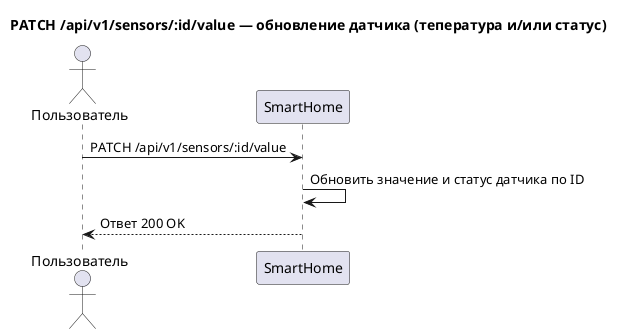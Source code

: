 @startuml
title PATCH /api/v1/sensors/:id/value — обновление датчика (тепература и/или статус)

actor "Пользователь" as User
participant "SmartHome" as App

User -> App : PATCH /api/v1/sensors/:id/value
App -> App : Обновить значение и статус датчика по ID
App --> User : Ответ 200 OK

@enduml